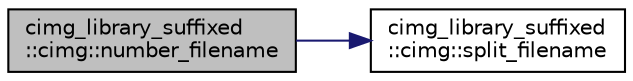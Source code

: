 digraph "cimg_library_suffixed::cimg::number_filename"
{
 // INTERACTIVE_SVG=YES
  edge [fontname="Helvetica",fontsize="10",labelfontname="Helvetica",labelfontsize="10"];
  node [fontname="Helvetica",fontsize="10",shape=record];
  rankdir="LR";
  Node2961 [label="cimg_library_suffixed\l::cimg::number_filename",height=0.2,width=0.4,color="black", fillcolor="grey75", style="filled", fontcolor="black"];
  Node2961 -> Node2962 [color="midnightblue",fontsize="10",style="solid",fontname="Helvetica"];
  Node2962 [label="cimg_library_suffixed\l::cimg::split_filename",height=0.2,width=0.4,color="black", fillcolor="white", style="filled",URL="$namespacecimg__library__suffixed_1_1cimg.html#a61e1cd854cf93fdf3f6d06525e1590c5",tooltip="Split filename into two C-strings body and extension. "];
}
